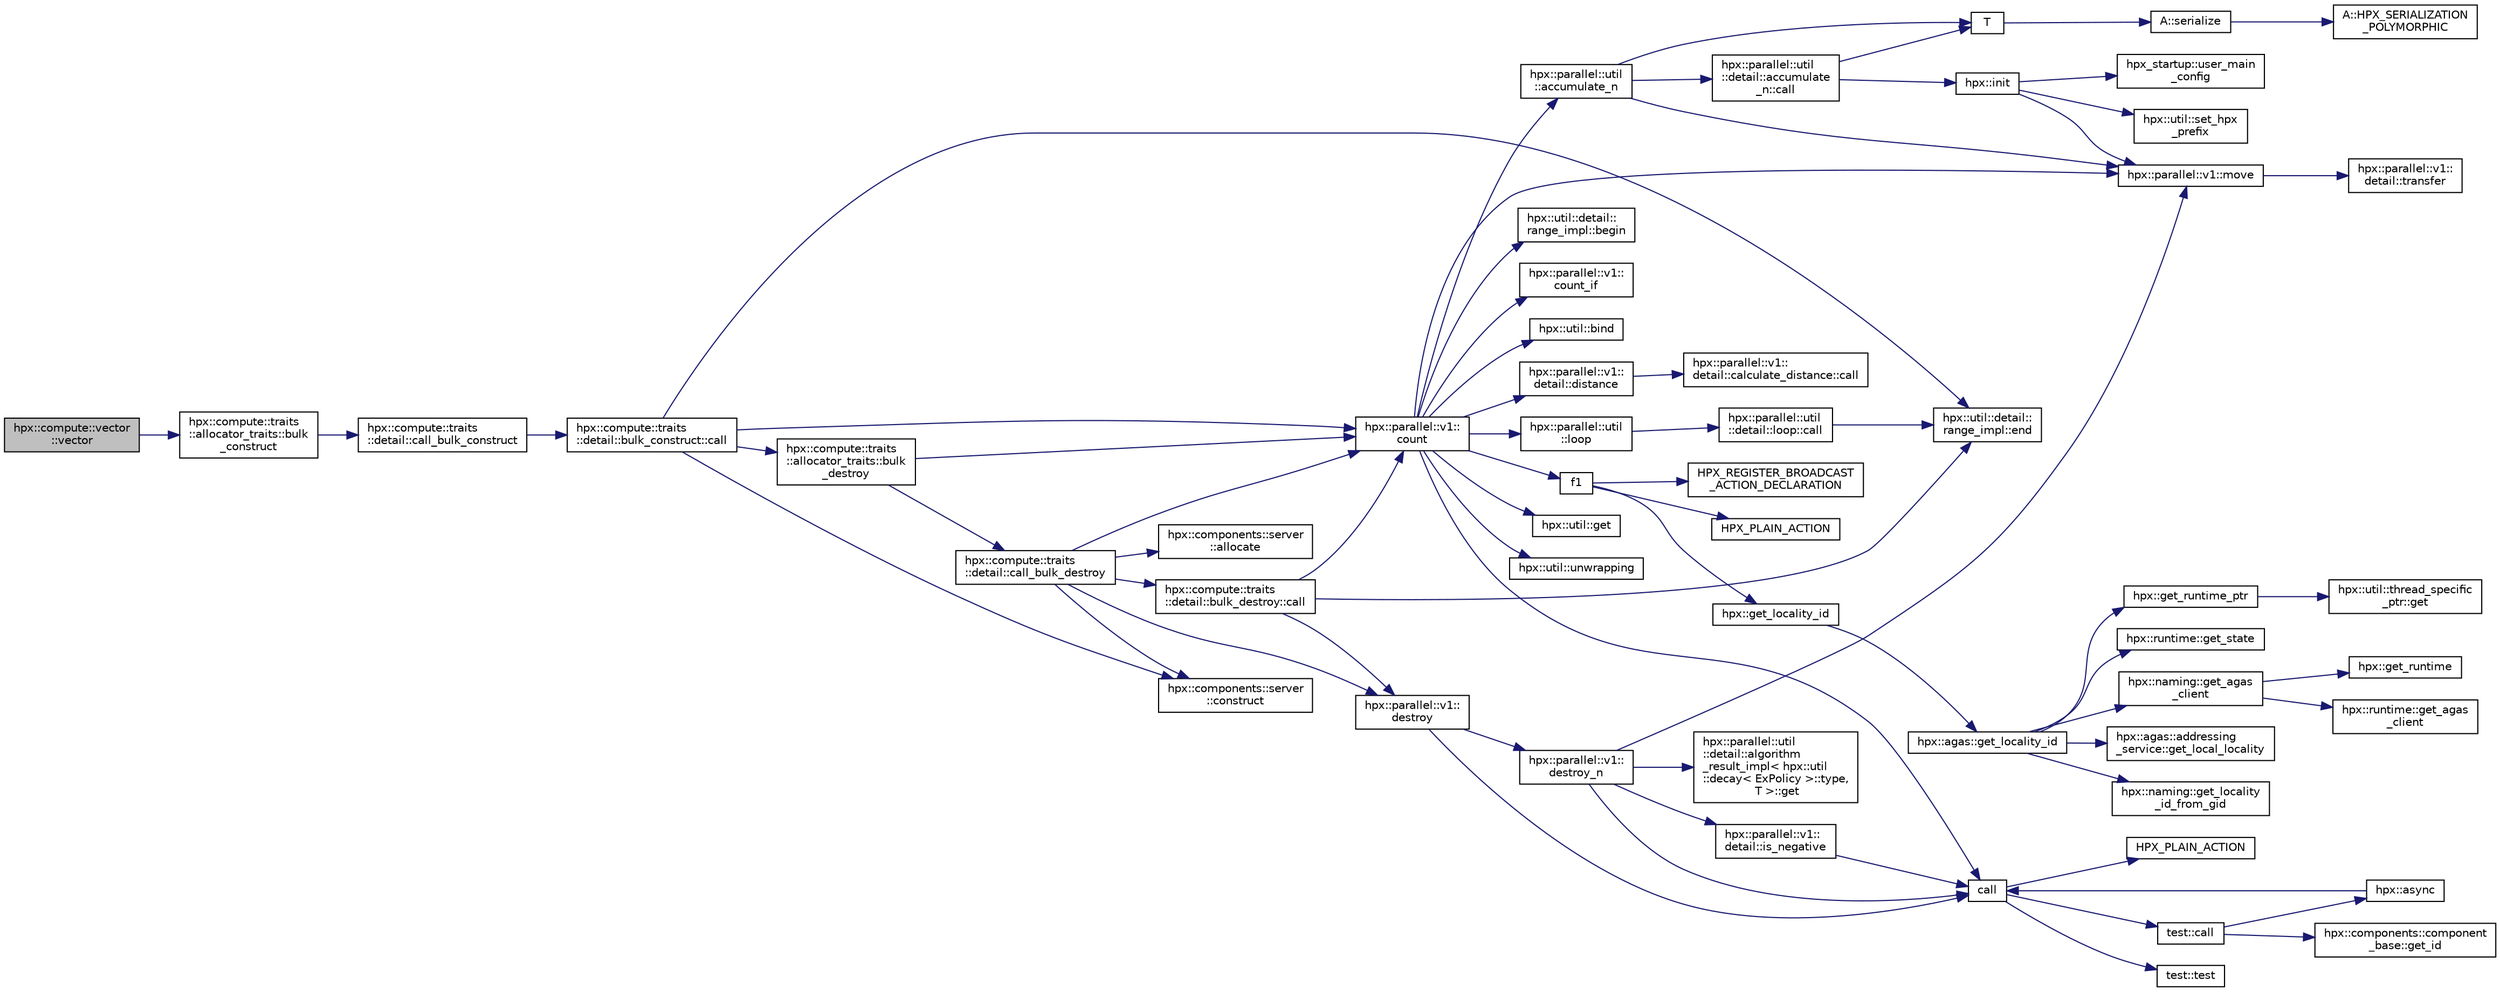 digraph "hpx::compute::vector::vector"
{
  edge [fontname="Helvetica",fontsize="10",labelfontname="Helvetica",labelfontsize="10"];
  node [fontname="Helvetica",fontsize="10",shape=record];
  rankdir="LR";
  Node2 [label="hpx::compute::vector\l::vector",height=0.2,width=0.4,color="black", fillcolor="grey75", style="filled", fontcolor="black"];
  Node2 -> Node3 [color="midnightblue",fontsize="10",style="solid",fontname="Helvetica"];
  Node3 [label="hpx::compute::traits\l::allocator_traits::bulk\l_construct",height=0.2,width=0.4,color="black", fillcolor="white", style="filled",URL="$dc/d38/structhpx_1_1compute_1_1traits_1_1allocator__traits.html#a2dd9aeb4b06efb1ea6578e99a01703e2"];
  Node3 -> Node4 [color="midnightblue",fontsize="10",style="solid",fontname="Helvetica"];
  Node4 [label="hpx::compute::traits\l::detail::call_bulk_construct",height=0.2,width=0.4,color="black", fillcolor="white", style="filled",URL="$d5/df2/namespacehpx_1_1compute_1_1traits_1_1detail.html#af161f27a44ee388e391ecd25340ebd79"];
  Node4 -> Node5 [color="midnightblue",fontsize="10",style="solid",fontname="Helvetica"];
  Node5 [label="hpx::compute::traits\l::detail::bulk_construct::call",height=0.2,width=0.4,color="black", fillcolor="white", style="filled",URL="$d4/d56/structhpx_1_1compute_1_1traits_1_1detail_1_1bulk__construct.html#ac74edb5f18b085d23c7ad03af163598d"];
  Node5 -> Node6 [color="midnightblue",fontsize="10",style="solid",fontname="Helvetica"];
  Node6 [label="hpx::util::detail::\lrange_impl::end",height=0.2,width=0.4,color="black", fillcolor="white", style="filled",URL="$d4/d4a/namespacehpx_1_1util_1_1detail_1_1range__impl.html#afb2ea48b0902f52ee4d8b764807b4316"];
  Node5 -> Node7 [color="midnightblue",fontsize="10",style="solid",fontname="Helvetica"];
  Node7 [label="hpx::parallel::v1::\lcount",height=0.2,width=0.4,color="black", fillcolor="white", style="filled",URL="$db/db9/namespacehpx_1_1parallel_1_1v1.html#a19d058114a2bd44801aab4176b188e23"];
  Node7 -> Node8 [color="midnightblue",fontsize="10",style="solid",fontname="Helvetica"];
  Node8 [label="hpx::parallel::v1::\lcount_if",height=0.2,width=0.4,color="black", fillcolor="white", style="filled",URL="$db/db9/namespacehpx_1_1parallel_1_1v1.html#ad836ff017ec208c2d6388a9b47b05ce0"];
  Node7 -> Node9 [color="midnightblue",fontsize="10",style="solid",fontname="Helvetica"];
  Node9 [label="f1",height=0.2,width=0.4,color="black", fillcolor="white", style="filled",URL="$d8/d8b/broadcast_8cpp.html#a1751fbd41f2529b84514a9dbd767959a"];
  Node9 -> Node10 [color="midnightblue",fontsize="10",style="solid",fontname="Helvetica"];
  Node10 [label="hpx::get_locality_id",height=0.2,width=0.4,color="black", fillcolor="white", style="filled",URL="$d8/d83/namespacehpx.html#a158d7c54a657bb364c1704033010697b",tooltip="Return the number of the locality this function is being called from. "];
  Node10 -> Node11 [color="midnightblue",fontsize="10",style="solid",fontname="Helvetica"];
  Node11 [label="hpx::agas::get_locality_id",height=0.2,width=0.4,color="black", fillcolor="white", style="filled",URL="$dc/d54/namespacehpx_1_1agas.html#a491cc2ddecdf0f1a9129900caa6a4d3e"];
  Node11 -> Node12 [color="midnightblue",fontsize="10",style="solid",fontname="Helvetica"];
  Node12 [label="hpx::get_runtime_ptr",height=0.2,width=0.4,color="black", fillcolor="white", style="filled",URL="$d8/d83/namespacehpx.html#af29daf2bb3e01b4d6495a1742b6cce64"];
  Node12 -> Node13 [color="midnightblue",fontsize="10",style="solid",fontname="Helvetica"];
  Node13 [label="hpx::util::thread_specific\l_ptr::get",height=0.2,width=0.4,color="black", fillcolor="white", style="filled",URL="$d4/d4c/structhpx_1_1util_1_1thread__specific__ptr.html#a3b27d8520710478aa41d1f74206bdba9"];
  Node11 -> Node14 [color="midnightblue",fontsize="10",style="solid",fontname="Helvetica"];
  Node14 [label="hpx::runtime::get_state",height=0.2,width=0.4,color="black", fillcolor="white", style="filled",URL="$d0/d7b/classhpx_1_1runtime.html#ab405f80e060dac95d624520f38b0524c"];
  Node11 -> Node15 [color="midnightblue",fontsize="10",style="solid",fontname="Helvetica"];
  Node15 [label="hpx::naming::get_agas\l_client",height=0.2,width=0.4,color="black", fillcolor="white", style="filled",URL="$d4/dc9/namespacehpx_1_1naming.html#a0408fffd5d34b620712a801b0ae3b032"];
  Node15 -> Node16 [color="midnightblue",fontsize="10",style="solid",fontname="Helvetica"];
  Node16 [label="hpx::get_runtime",height=0.2,width=0.4,color="black", fillcolor="white", style="filled",URL="$d8/d83/namespacehpx.html#aef902cc6c7dd3b9fbadf34d1e850a070"];
  Node15 -> Node17 [color="midnightblue",fontsize="10",style="solid",fontname="Helvetica"];
  Node17 [label="hpx::runtime::get_agas\l_client",height=0.2,width=0.4,color="black", fillcolor="white", style="filled",URL="$d0/d7b/classhpx_1_1runtime.html#aeb5dddd30d6b9861669af8ad44d1a96a"];
  Node11 -> Node18 [color="midnightblue",fontsize="10",style="solid",fontname="Helvetica"];
  Node18 [label="hpx::agas::addressing\l_service::get_local_locality",height=0.2,width=0.4,color="black", fillcolor="white", style="filled",URL="$db/d58/structhpx_1_1agas_1_1addressing__service.html#ab52c19a37c2a7a006c6c15f90ad0539c"];
  Node11 -> Node19 [color="midnightblue",fontsize="10",style="solid",fontname="Helvetica"];
  Node19 [label="hpx::naming::get_locality\l_id_from_gid",height=0.2,width=0.4,color="black", fillcolor="white", style="filled",URL="$d4/dc9/namespacehpx_1_1naming.html#a7fd43037784560bd04fda9b49e33529f"];
  Node9 -> Node20 [color="midnightblue",fontsize="10",style="solid",fontname="Helvetica"];
  Node20 [label="HPX_PLAIN_ACTION",height=0.2,width=0.4,color="black", fillcolor="white", style="filled",URL="$d8/d8b/broadcast_8cpp.html#a19685a0394ce6a99351f7a679f6eeefc"];
  Node9 -> Node21 [color="midnightblue",fontsize="10",style="solid",fontname="Helvetica"];
  Node21 [label="HPX_REGISTER_BROADCAST\l_ACTION_DECLARATION",height=0.2,width=0.4,color="black", fillcolor="white", style="filled",URL="$d7/d38/addressing__service_8cpp.html#a573d764d9cb34eec46a4bdffcf07875f"];
  Node7 -> Node22 [color="midnightblue",fontsize="10",style="solid",fontname="Helvetica"];
  Node22 [label="hpx::parallel::util\l::loop",height=0.2,width=0.4,color="black", fillcolor="white", style="filled",URL="$df/dc6/namespacehpx_1_1parallel_1_1util.html#a3f434e00f42929aac85debb8c5782213"];
  Node22 -> Node23 [color="midnightblue",fontsize="10",style="solid",fontname="Helvetica"];
  Node23 [label="hpx::parallel::util\l::detail::loop::call",height=0.2,width=0.4,color="black", fillcolor="white", style="filled",URL="$da/d06/structhpx_1_1parallel_1_1util_1_1detail_1_1loop.html#a5c5e8dbda782f09cdb7bc2509e3bf09e"];
  Node23 -> Node6 [color="midnightblue",fontsize="10",style="solid",fontname="Helvetica"];
  Node7 -> Node24 [color="midnightblue",fontsize="10",style="solid",fontname="Helvetica"];
  Node24 [label="hpx::util::bind",height=0.2,width=0.4,color="black", fillcolor="white", style="filled",URL="$df/dad/namespacehpx_1_1util.html#ad844caedf82a0173d6909d910c3e48c6"];
  Node7 -> Node25 [color="midnightblue",fontsize="10",style="solid",fontname="Helvetica"];
  Node25 [label="hpx::parallel::v1::move",height=0.2,width=0.4,color="black", fillcolor="white", style="filled",URL="$db/db9/namespacehpx_1_1parallel_1_1v1.html#aa7c4ede081ce786c9d1eb1adff495cfc"];
  Node25 -> Node26 [color="midnightblue",fontsize="10",style="solid",fontname="Helvetica"];
  Node26 [label="hpx::parallel::v1::\ldetail::transfer",height=0.2,width=0.4,color="black", fillcolor="white", style="filled",URL="$d2/ddd/namespacehpx_1_1parallel_1_1v1_1_1detail.html#ab1b56a05e1885ca7cc7ffa1804dd2f3c"];
  Node7 -> Node27 [color="midnightblue",fontsize="10",style="solid",fontname="Helvetica"];
  Node27 [label="hpx::util::get",height=0.2,width=0.4,color="black", fillcolor="white", style="filled",URL="$df/dad/namespacehpx_1_1util.html#a5cbd3c41f03f4d4acaedaa4777e3cc02"];
  Node7 -> Node28 [color="midnightblue",fontsize="10",style="solid",fontname="Helvetica"];
  Node28 [label="call",height=0.2,width=0.4,color="black", fillcolor="white", style="filled",URL="$d2/d67/promise__1620_8cpp.html#a58357f0b82bc761e1d0b9091ed563a70"];
  Node28 -> Node29 [color="midnightblue",fontsize="10",style="solid",fontname="Helvetica"];
  Node29 [label="test::test",height=0.2,width=0.4,color="black", fillcolor="white", style="filled",URL="$d8/d89/structtest.html#ab42d5ece712d716b04cb3f686f297a26"];
  Node28 -> Node30 [color="midnightblue",fontsize="10",style="solid",fontname="Helvetica"];
  Node30 [label="HPX_PLAIN_ACTION",height=0.2,width=0.4,color="black", fillcolor="white", style="filled",URL="$d2/d67/promise__1620_8cpp.html#ab96aab827a4b1fcaf66cfe0ba83fef23"];
  Node28 -> Node31 [color="midnightblue",fontsize="10",style="solid",fontname="Helvetica"];
  Node31 [label="test::call",height=0.2,width=0.4,color="black", fillcolor="white", style="filled",URL="$d8/d89/structtest.html#aeb29e7ed6518b9426ccf1344c52620ae"];
  Node31 -> Node32 [color="midnightblue",fontsize="10",style="solid",fontname="Helvetica"];
  Node32 [label="hpx::async",height=0.2,width=0.4,color="black", fillcolor="white", style="filled",URL="$d8/d83/namespacehpx.html#acb7d8e37b73b823956ce144f9a57eaa4"];
  Node32 -> Node28 [color="midnightblue",fontsize="10",style="solid",fontname="Helvetica"];
  Node31 -> Node33 [color="midnightblue",fontsize="10",style="solid",fontname="Helvetica"];
  Node33 [label="hpx::components::component\l_base::get_id",height=0.2,width=0.4,color="black", fillcolor="white", style="filled",URL="$d2/de6/classhpx_1_1components_1_1component__base.html#a4c8fd93514039bdf01c48d66d82b19cd"];
  Node7 -> Node34 [color="midnightblue",fontsize="10",style="solid",fontname="Helvetica"];
  Node34 [label="hpx::parallel::v1::\ldetail::distance",height=0.2,width=0.4,color="black", fillcolor="white", style="filled",URL="$d2/ddd/namespacehpx_1_1parallel_1_1v1_1_1detail.html#a6bea3c6a5f470cad11f27ee6bab4a33f"];
  Node34 -> Node35 [color="midnightblue",fontsize="10",style="solid",fontname="Helvetica"];
  Node35 [label="hpx::parallel::v1::\ldetail::calculate_distance::call",height=0.2,width=0.4,color="black", fillcolor="white", style="filled",URL="$db/dfa/structhpx_1_1parallel_1_1v1_1_1detail_1_1calculate__distance.html#a950a6627830a7d019ac0e734b0a447bf"];
  Node7 -> Node36 [color="midnightblue",fontsize="10",style="solid",fontname="Helvetica"];
  Node36 [label="hpx::util::unwrapping",height=0.2,width=0.4,color="black", fillcolor="white", style="filled",URL="$df/dad/namespacehpx_1_1util.html#a7529d9ac687684c33403cdd1f9cef8e4"];
  Node7 -> Node37 [color="midnightblue",fontsize="10",style="solid",fontname="Helvetica"];
  Node37 [label="hpx::parallel::util\l::accumulate_n",height=0.2,width=0.4,color="black", fillcolor="white", style="filled",URL="$df/dc6/namespacehpx_1_1parallel_1_1util.html#af19f9a2722f97c2247ea5d0dbb5e2d25"];
  Node37 -> Node38 [color="midnightblue",fontsize="10",style="solid",fontname="Helvetica"];
  Node38 [label="hpx::parallel::util\l::detail::accumulate\l_n::call",height=0.2,width=0.4,color="black", fillcolor="white", style="filled",URL="$d8/d3b/structhpx_1_1parallel_1_1util_1_1detail_1_1accumulate__n.html#a765aceb8ab313fc92f7c4aaf70ccca8f"];
  Node38 -> Node39 [color="midnightblue",fontsize="10",style="solid",fontname="Helvetica"];
  Node39 [label="hpx::init",height=0.2,width=0.4,color="black", fillcolor="white", style="filled",URL="$d8/d83/namespacehpx.html#a3c694ea960b47c56b33351ba16e3d76b",tooltip="Main entry point for launching the HPX runtime system. "];
  Node39 -> Node40 [color="midnightblue",fontsize="10",style="solid",fontname="Helvetica"];
  Node40 [label="hpx::util::set_hpx\l_prefix",height=0.2,width=0.4,color="black", fillcolor="white", style="filled",URL="$df/dad/namespacehpx_1_1util.html#ae40a23c1ba0a48d9304dcf717a95793e"];
  Node39 -> Node41 [color="midnightblue",fontsize="10",style="solid",fontname="Helvetica"];
  Node41 [label="hpx_startup::user_main\l_config",height=0.2,width=0.4,color="black", fillcolor="white", style="filled",URL="$d3/dd2/namespacehpx__startup.html#aaac571d88bd3912a4225a23eb3261637"];
  Node39 -> Node25 [color="midnightblue",fontsize="10",style="solid",fontname="Helvetica"];
  Node38 -> Node42 [color="midnightblue",fontsize="10",style="solid",fontname="Helvetica"];
  Node42 [label="T",height=0.2,width=0.4,color="black", fillcolor="white", style="filled",URL="$db/d33/polymorphic__semiintrusive__template_8cpp.html#ad187658f9cb91c1312b39ae7e896f1ea"];
  Node42 -> Node43 [color="midnightblue",fontsize="10",style="solid",fontname="Helvetica"];
  Node43 [label="A::serialize",height=0.2,width=0.4,color="black", fillcolor="white", style="filled",URL="$d7/da0/struct_a.html#a5f5c287cf471e274ed9dda0da1592212"];
  Node43 -> Node44 [color="midnightblue",fontsize="10",style="solid",fontname="Helvetica"];
  Node44 [label="A::HPX_SERIALIZATION\l_POLYMORPHIC",height=0.2,width=0.4,color="black", fillcolor="white", style="filled",URL="$d7/da0/struct_a.html#ada978cc156cebbafddb1f3aa4c01918c"];
  Node37 -> Node25 [color="midnightblue",fontsize="10",style="solid",fontname="Helvetica"];
  Node37 -> Node42 [color="midnightblue",fontsize="10",style="solid",fontname="Helvetica"];
  Node7 -> Node45 [color="midnightblue",fontsize="10",style="solid",fontname="Helvetica"];
  Node45 [label="hpx::util::detail::\lrange_impl::begin",height=0.2,width=0.4,color="black", fillcolor="white", style="filled",URL="$d4/d4a/namespacehpx_1_1util_1_1detail_1_1range__impl.html#a31e165df2b865cdd961f35ce938db41a"];
  Node5 -> Node46 [color="midnightblue",fontsize="10",style="solid",fontname="Helvetica"];
  Node46 [label="hpx::components::server\l::construct",height=0.2,width=0.4,color="black", fillcolor="white", style="filled",URL="$d2/da2/namespacehpx_1_1components_1_1server.html#aa5f1f2dd52562115aa4331d8ab614404"];
  Node5 -> Node47 [color="midnightblue",fontsize="10",style="solid",fontname="Helvetica"];
  Node47 [label="hpx::compute::traits\l::allocator_traits::bulk\l_destroy",height=0.2,width=0.4,color="black", fillcolor="white", style="filled",URL="$dc/d38/structhpx_1_1compute_1_1traits_1_1allocator__traits.html#a79ea07e626d594a9890675db2b56063f"];
  Node47 -> Node48 [color="midnightblue",fontsize="10",style="solid",fontname="Helvetica"];
  Node48 [label="hpx::compute::traits\l::detail::call_bulk_destroy",height=0.2,width=0.4,color="black", fillcolor="white", style="filled",URL="$d5/df2/namespacehpx_1_1compute_1_1traits_1_1detail.html#acc13444e66b79935de52111e1f28f164"];
  Node48 -> Node49 [color="midnightblue",fontsize="10",style="solid",fontname="Helvetica"];
  Node49 [label="hpx::compute::traits\l::detail::bulk_destroy::call",height=0.2,width=0.4,color="black", fillcolor="white", style="filled",URL="$d4/dcf/structhpx_1_1compute_1_1traits_1_1detail_1_1bulk__destroy.html#a65c2cb2dcbe0d2d76fc9f48302cd56d8"];
  Node49 -> Node6 [color="midnightblue",fontsize="10",style="solid",fontname="Helvetica"];
  Node49 -> Node7 [color="midnightblue",fontsize="10",style="solid",fontname="Helvetica"];
  Node49 -> Node50 [color="midnightblue",fontsize="10",style="solid",fontname="Helvetica"];
  Node50 [label="hpx::parallel::v1::\ldestroy",height=0.2,width=0.4,color="black", fillcolor="white", style="filled",URL="$db/db9/namespacehpx_1_1parallel_1_1v1.html#acf303558375048e8a7cc9a2c2e09477f"];
  Node50 -> Node28 [color="midnightblue",fontsize="10",style="solid",fontname="Helvetica"];
  Node50 -> Node51 [color="midnightblue",fontsize="10",style="solid",fontname="Helvetica"];
  Node51 [label="hpx::parallel::v1::\ldestroy_n",height=0.2,width=0.4,color="black", fillcolor="white", style="filled",URL="$db/db9/namespacehpx_1_1parallel_1_1v1.html#a71d0691132a300690163f5636bcd5bd3"];
  Node51 -> Node52 [color="midnightblue",fontsize="10",style="solid",fontname="Helvetica"];
  Node52 [label="hpx::parallel::v1::\ldetail::is_negative",height=0.2,width=0.4,color="black", fillcolor="white", style="filled",URL="$d2/ddd/namespacehpx_1_1parallel_1_1v1_1_1detail.html#adf2e40fc4b20ad0fd442ee3118a4d527"];
  Node52 -> Node28 [color="midnightblue",fontsize="10",style="solid",fontname="Helvetica"];
  Node51 -> Node53 [color="midnightblue",fontsize="10",style="solid",fontname="Helvetica"];
  Node53 [label="hpx::parallel::util\l::detail::algorithm\l_result_impl\< hpx::util\l::decay\< ExPolicy \>::type,\l T \>::get",height=0.2,width=0.4,color="black", fillcolor="white", style="filled",URL="$d2/d42/structhpx_1_1parallel_1_1util_1_1detail_1_1algorithm__result__impl.html#ab5b051e8ec74eff5e0e62fd63f5d377e"];
  Node51 -> Node25 [color="midnightblue",fontsize="10",style="solid",fontname="Helvetica"];
  Node51 -> Node28 [color="midnightblue",fontsize="10",style="solid",fontname="Helvetica"];
  Node48 -> Node7 [color="midnightblue",fontsize="10",style="solid",fontname="Helvetica"];
  Node48 -> Node54 [color="midnightblue",fontsize="10",style="solid",fontname="Helvetica"];
  Node54 [label="hpx::components::server\l::allocate",height=0.2,width=0.4,color="black", fillcolor="white", style="filled",URL="$d2/da2/namespacehpx_1_1components_1_1server.html#a72550563111557cf47157de9d4bb3084"];
  Node48 -> Node46 [color="midnightblue",fontsize="10",style="solid",fontname="Helvetica"];
  Node48 -> Node50 [color="midnightblue",fontsize="10",style="solid",fontname="Helvetica"];
  Node47 -> Node7 [color="midnightblue",fontsize="10",style="solid",fontname="Helvetica"];
}
